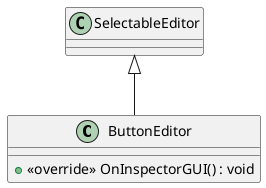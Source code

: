 @startuml
class ButtonEditor {
    + <<override>> OnInspectorGUI() : void
}
SelectableEditor <|-- ButtonEditor
@enduml
